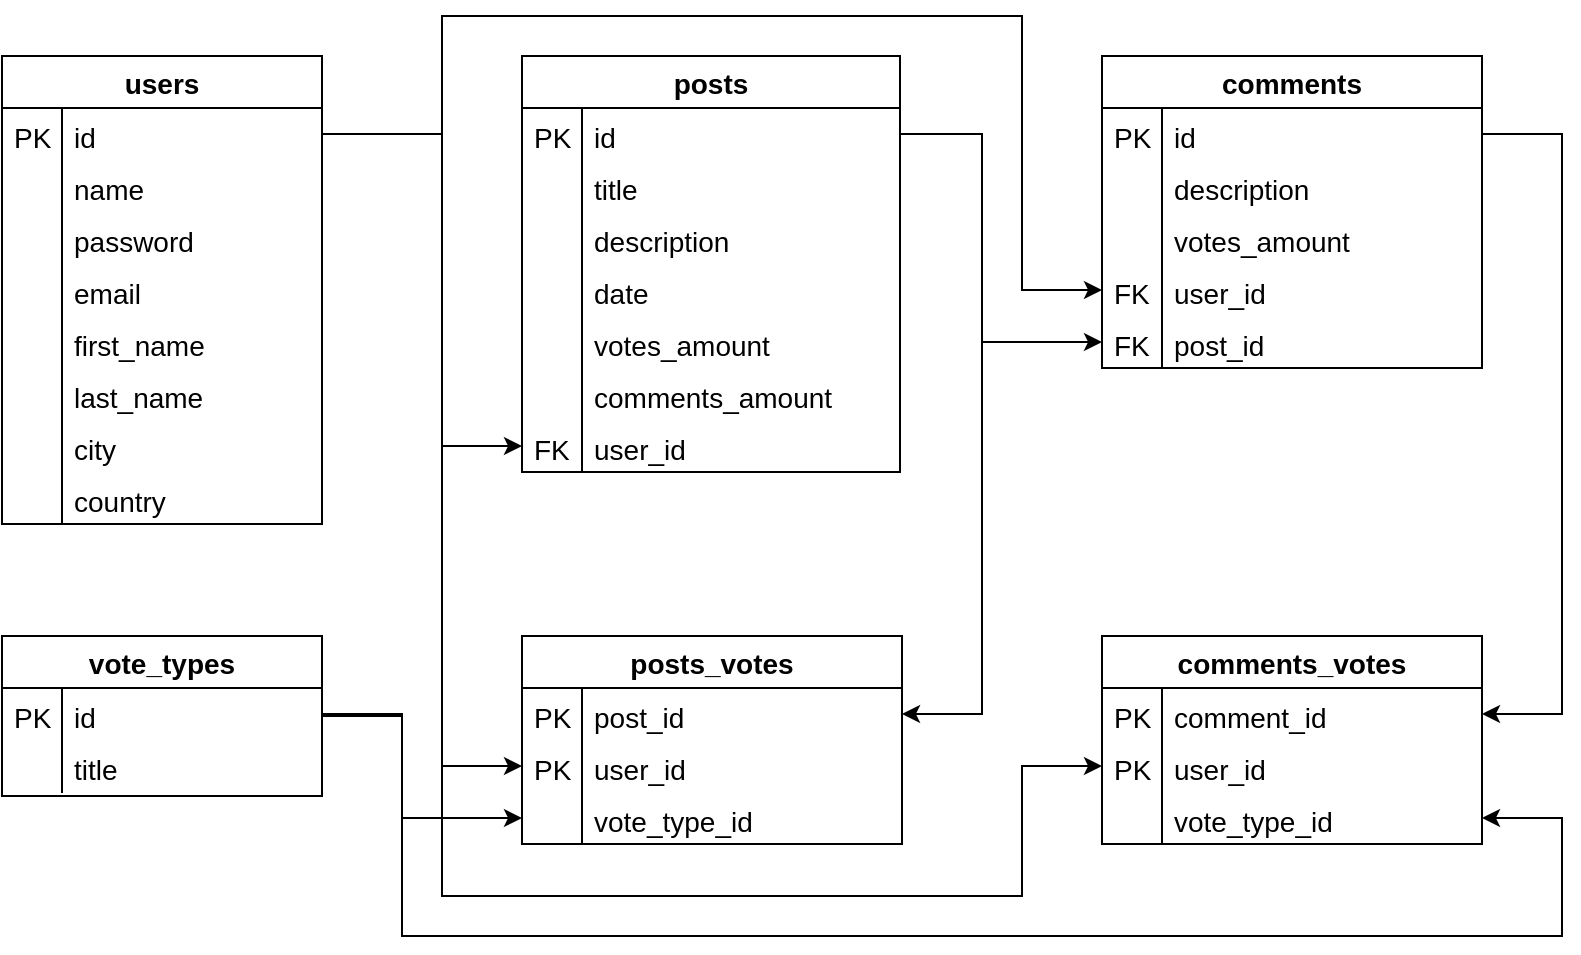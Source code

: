 <mxfile version="20.2.3" type="device"><diagram id="C5RBs43oDa-KdzZeNtuy" name="Page-1"><mxGraphModel dx="1250" dy="641" grid="1" gridSize="10" guides="1" tooltips="1" connect="1" arrows="1" fold="1" page="1" pageScale="1" pageWidth="860" pageHeight="480" math="0" shadow="0"><root><mxCell id="WIyWlLk6GJQsqaUBKTNV-0"/><mxCell id="WIyWlLk6GJQsqaUBKTNV-1" parent="WIyWlLk6GJQsqaUBKTNV-0"/><mxCell id="zkfFHV4jXpPFQw0GAbJ--64" value="comments" style="swimlane;fontStyle=1;childLayout=stackLayout;horizontal=1;startSize=26;horizontalStack=0;resizeParent=1;resizeLast=0;collapsible=1;marginBottom=0;rounded=0;shadow=0;strokeWidth=1;fontSize=14;" parent="WIyWlLk6GJQsqaUBKTNV-1" vertex="1"><mxGeometry x="590" y="30" width="190" height="156" as="geometry"><mxRectangle x="260" y="270" width="160" height="26" as="alternateBounds"/></mxGeometry></mxCell><mxCell id="i5Pq-Mn0WlC9TaJUhQNk-34" value="id" style="shape=partialRectangle;top=0;left=0;right=0;bottom=1;align=left;verticalAlign=top;fillColor=none;spacingLeft=34;spacingRight=4;overflow=hidden;rotatable=0;points=[[0,0.5],[1,0.5]];portConstraint=eastwest;dropTarget=0;fontSize=14;strokeColor=none;" parent="zkfFHV4jXpPFQw0GAbJ--64" vertex="1"><mxGeometry y="26" width="190" height="26" as="geometry"/></mxCell><mxCell id="i5Pq-Mn0WlC9TaJUhQNk-35" value="PK" style="shape=partialRectangle;top=0;left=0;bottom=0;fillColor=none;align=left;verticalAlign=top;spacingLeft=4;spacingRight=4;overflow=hidden;rotatable=0;points=[];portConstraint=eastwest;part=1;fontSize=14;" parent="i5Pq-Mn0WlC9TaJUhQNk-34" vertex="1" connectable="0"><mxGeometry width="30" height="26" as="geometry"/></mxCell><mxCell id="i5Pq-Mn0WlC9TaJUhQNk-36" value="description" style="shape=partialRectangle;top=0;left=0;right=0;bottom=0;align=left;verticalAlign=top;fillColor=none;spacingLeft=34;spacingRight=4;overflow=hidden;rotatable=0;points=[[0,0.5],[1,0.5]];portConstraint=eastwest;dropTarget=0;fontSize=14;" parent="zkfFHV4jXpPFQw0GAbJ--64" vertex="1"><mxGeometry y="52" width="190" height="26" as="geometry"/></mxCell><mxCell id="i5Pq-Mn0WlC9TaJUhQNk-37" value="" style="shape=partialRectangle;top=0;left=0;bottom=0;fillColor=none;align=left;verticalAlign=top;spacingLeft=4;spacingRight=4;overflow=hidden;rotatable=0;points=[];portConstraint=eastwest;part=1;fontSize=14;" parent="i5Pq-Mn0WlC9TaJUhQNk-36" vertex="1" connectable="0"><mxGeometry width="30" height="26" as="geometry"/></mxCell><mxCell id="kOYFf43PM55FGBkzcBGL-31" value="votes_amount" style="shape=partialRectangle;top=0;left=0;right=0;bottom=0;align=left;verticalAlign=top;fillColor=none;spacingLeft=34;spacingRight=4;overflow=hidden;rotatable=0;points=[[0,0.5],[1,0.5]];portConstraint=eastwest;dropTarget=0;fontSize=14;" parent="zkfFHV4jXpPFQw0GAbJ--64" vertex="1"><mxGeometry y="78" width="190" height="26" as="geometry"/></mxCell><mxCell id="kOYFf43PM55FGBkzcBGL-32" value="" style="shape=partialRectangle;top=0;left=0;bottom=0;fillColor=none;align=left;verticalAlign=top;spacingLeft=4;spacingRight=4;overflow=hidden;rotatable=0;points=[];portConstraint=eastwest;part=1;fontSize=14;" parent="kOYFf43PM55FGBkzcBGL-31" vertex="1" connectable="0"><mxGeometry width="30" height="26" as="geometry"/></mxCell><mxCell id="i5Pq-Mn0WlC9TaJUhQNk-75" value="user_id" style="shape=partialRectangle;top=0;left=0;right=0;bottom=0;align=left;verticalAlign=top;fillColor=none;spacingLeft=34;spacingRight=4;overflow=hidden;rotatable=0;points=[[0,0.5],[1,0.5]];portConstraint=eastwest;dropTarget=0;fontSize=14;" parent="zkfFHV4jXpPFQw0GAbJ--64" vertex="1"><mxGeometry y="104" width="190" height="26" as="geometry"/></mxCell><mxCell id="i5Pq-Mn0WlC9TaJUhQNk-76" value="FK" style="shape=partialRectangle;top=0;left=0;bottom=0;fillColor=none;align=left;verticalAlign=top;spacingLeft=4;spacingRight=4;overflow=hidden;rotatable=0;points=[];portConstraint=eastwest;part=1;fontSize=14;" parent="i5Pq-Mn0WlC9TaJUhQNk-75" vertex="1" connectable="0"><mxGeometry width="30" height="26" as="geometry"/></mxCell><mxCell id="VifQeP9F8hrt24YmJ5PB-6" value="post_id" style="shape=partialRectangle;top=0;left=0;right=0;bottom=0;align=left;verticalAlign=top;fillColor=none;spacingLeft=34;spacingRight=4;overflow=hidden;rotatable=0;points=[[0,0.5],[1,0.5]];portConstraint=eastwest;dropTarget=0;fontSize=14;" parent="zkfFHV4jXpPFQw0GAbJ--64" vertex="1"><mxGeometry y="130" width="190" height="26" as="geometry"/></mxCell><mxCell id="VifQeP9F8hrt24YmJ5PB-7" value="FK" style="shape=partialRectangle;top=0;left=0;bottom=0;fillColor=none;align=left;verticalAlign=top;spacingLeft=4;spacingRight=4;overflow=hidden;rotatable=0;points=[];portConstraint=eastwest;part=1;fontSize=14;" parent="VifQeP9F8hrt24YmJ5PB-6" vertex="1" connectable="0"><mxGeometry width="30" height="26" as="geometry"/></mxCell><mxCell id="i5Pq-Mn0WlC9TaJUhQNk-43" value="users" style="swimlane;fontStyle=1;childLayout=stackLayout;horizontal=1;startSize=26;horizontalStack=0;resizeParent=1;resizeLast=0;collapsible=1;marginBottom=0;rounded=0;shadow=0;strokeWidth=1;fontSize=14;" parent="WIyWlLk6GJQsqaUBKTNV-1" vertex="1"><mxGeometry x="40" y="30" width="160" height="234" as="geometry"><mxRectangle x="260" y="270" width="160" height="26" as="alternateBounds"/></mxGeometry></mxCell><mxCell id="i5Pq-Mn0WlC9TaJUhQNk-44" value="id" style="shape=partialRectangle;top=0;left=0;right=0;bottom=1;align=left;verticalAlign=top;fillColor=none;spacingLeft=34;spacingRight=4;overflow=hidden;rotatable=0;points=[[0,0.5],[1,0.5]];portConstraint=eastwest;dropTarget=0;fontSize=14;strokeColor=none;" parent="i5Pq-Mn0WlC9TaJUhQNk-43" vertex="1"><mxGeometry y="26" width="160" height="26" as="geometry"/></mxCell><mxCell id="i5Pq-Mn0WlC9TaJUhQNk-45" value="PK" style="shape=partialRectangle;top=0;left=0;bottom=0;fillColor=none;align=left;verticalAlign=top;spacingLeft=4;spacingRight=4;overflow=hidden;rotatable=0;points=[];portConstraint=eastwest;part=1;fontSize=14;" parent="i5Pq-Mn0WlC9TaJUhQNk-44" vertex="1" connectable="0"><mxGeometry width="30" height="26" as="geometry"/></mxCell><mxCell id="i5Pq-Mn0WlC9TaJUhQNk-71" value="name" style="shape=partialRectangle;top=0;left=0;right=0;bottom=0;align=left;verticalAlign=top;fillColor=none;spacingLeft=34;spacingRight=4;overflow=hidden;rotatable=0;points=[[0,0.5],[1,0.5]];portConstraint=eastwest;dropTarget=0;fontSize=14;" parent="i5Pq-Mn0WlC9TaJUhQNk-43" vertex="1"><mxGeometry y="52" width="160" height="26" as="geometry"/></mxCell><mxCell id="i5Pq-Mn0WlC9TaJUhQNk-72" value="" style="shape=partialRectangle;top=0;left=0;bottom=0;fillColor=none;align=left;verticalAlign=top;spacingLeft=4;spacingRight=4;overflow=hidden;rotatable=0;points=[];portConstraint=eastwest;part=1;fontSize=14;" parent="i5Pq-Mn0WlC9TaJUhQNk-71" vertex="1" connectable="0"><mxGeometry width="30" height="26" as="geometry"/></mxCell><mxCell id="i5Pq-Mn0WlC9TaJUhQNk-79" value="password" style="shape=partialRectangle;top=0;left=0;right=0;bottom=0;align=left;verticalAlign=top;fillColor=none;spacingLeft=34;spacingRight=4;overflow=hidden;rotatable=0;points=[[0,0.5],[1,0.5]];portConstraint=eastwest;dropTarget=0;fontSize=14;" parent="i5Pq-Mn0WlC9TaJUhQNk-43" vertex="1"><mxGeometry y="78" width="160" height="26" as="geometry"/></mxCell><mxCell id="i5Pq-Mn0WlC9TaJUhQNk-80" value="" style="shape=partialRectangle;top=0;left=0;bottom=0;fillColor=none;align=left;verticalAlign=top;spacingLeft=4;spacingRight=4;overflow=hidden;rotatable=0;points=[];portConstraint=eastwest;part=1;fontSize=14;" parent="i5Pq-Mn0WlC9TaJUhQNk-79" vertex="1" connectable="0"><mxGeometry width="30" height="26" as="geometry"/></mxCell><mxCell id="i5Pq-Mn0WlC9TaJUhQNk-81" value="email" style="shape=partialRectangle;top=0;left=0;right=0;bottom=0;align=left;verticalAlign=top;fillColor=none;spacingLeft=34;spacingRight=4;overflow=hidden;rotatable=0;points=[[0,0.5],[1,0.5]];portConstraint=eastwest;dropTarget=0;fontSize=14;" parent="i5Pq-Mn0WlC9TaJUhQNk-43" vertex="1"><mxGeometry y="104" width="160" height="26" as="geometry"/></mxCell><mxCell id="i5Pq-Mn0WlC9TaJUhQNk-82" value="" style="shape=partialRectangle;top=0;left=0;bottom=0;fillColor=none;align=left;verticalAlign=top;spacingLeft=4;spacingRight=4;overflow=hidden;rotatable=0;points=[];portConstraint=eastwest;part=1;fontSize=14;" parent="i5Pq-Mn0WlC9TaJUhQNk-81" vertex="1" connectable="0"><mxGeometry width="30" height="26" as="geometry"/></mxCell><mxCell id="i5Pq-Mn0WlC9TaJUhQNk-46" value="first_name" style="shape=partialRectangle;top=0;left=0;right=0;bottom=0;align=left;verticalAlign=top;fillColor=none;spacingLeft=34;spacingRight=4;overflow=hidden;rotatable=0;points=[[0,0.5],[1,0.5]];portConstraint=eastwest;dropTarget=0;fontSize=14;" parent="i5Pq-Mn0WlC9TaJUhQNk-43" vertex="1"><mxGeometry y="130" width="160" height="26" as="geometry"/></mxCell><mxCell id="i5Pq-Mn0WlC9TaJUhQNk-47" value="" style="shape=partialRectangle;top=0;left=0;bottom=0;fillColor=none;align=left;verticalAlign=top;spacingLeft=4;spacingRight=4;overflow=hidden;rotatable=0;points=[];portConstraint=eastwest;part=1;fontSize=14;" parent="i5Pq-Mn0WlC9TaJUhQNk-46" vertex="1" connectable="0"><mxGeometry width="30" height="26" as="geometry"/></mxCell><mxCell id="i5Pq-Mn0WlC9TaJUhQNk-65" value="last_name" style="shape=partialRectangle;top=0;left=0;right=0;bottom=0;align=left;verticalAlign=top;fillColor=none;spacingLeft=34;spacingRight=4;overflow=hidden;rotatable=0;points=[[0,0.5],[1,0.5]];portConstraint=eastwest;dropTarget=0;fontSize=14;" parent="i5Pq-Mn0WlC9TaJUhQNk-43" vertex="1"><mxGeometry y="156" width="160" height="26" as="geometry"/></mxCell><mxCell id="i5Pq-Mn0WlC9TaJUhQNk-66" value="" style="shape=partialRectangle;top=0;left=0;bottom=0;fillColor=none;align=left;verticalAlign=top;spacingLeft=4;spacingRight=4;overflow=hidden;rotatable=0;points=[];portConstraint=eastwest;part=1;fontSize=14;" parent="i5Pq-Mn0WlC9TaJUhQNk-65" vertex="1" connectable="0"><mxGeometry width="30" height="26" as="geometry"/></mxCell><mxCell id="i5Pq-Mn0WlC9TaJUhQNk-85" value="city" style="shape=partialRectangle;top=0;left=0;right=0;bottom=0;align=left;verticalAlign=top;fillColor=none;spacingLeft=34;spacingRight=4;overflow=hidden;rotatable=0;points=[[0,0.5],[1,0.5]];portConstraint=eastwest;dropTarget=0;fontSize=14;" parent="i5Pq-Mn0WlC9TaJUhQNk-43" vertex="1"><mxGeometry y="182" width="160" height="26" as="geometry"/></mxCell><mxCell id="i5Pq-Mn0WlC9TaJUhQNk-86" value="" style="shape=partialRectangle;top=0;left=0;bottom=0;fillColor=none;align=left;verticalAlign=top;spacingLeft=4;spacingRight=4;overflow=hidden;rotatable=0;points=[];portConstraint=eastwest;part=1;fontSize=14;" parent="i5Pq-Mn0WlC9TaJUhQNk-85" vertex="1" connectable="0"><mxGeometry width="30" height="26" as="geometry"/></mxCell><mxCell id="i5Pq-Mn0WlC9TaJUhQNk-83" value="country" style="shape=partialRectangle;top=0;left=0;right=0;bottom=0;align=left;verticalAlign=top;fillColor=none;spacingLeft=34;spacingRight=4;overflow=hidden;rotatable=0;points=[[0,0.5],[1,0.5]];portConstraint=eastwest;dropTarget=0;fontSize=14;" parent="i5Pq-Mn0WlC9TaJUhQNk-43" vertex="1"><mxGeometry y="208" width="160" height="26" as="geometry"/></mxCell><mxCell id="i5Pq-Mn0WlC9TaJUhQNk-84" value="" style="shape=partialRectangle;top=0;left=0;bottom=0;fillColor=none;align=left;verticalAlign=top;spacingLeft=4;spacingRight=4;overflow=hidden;rotatable=0;points=[];portConstraint=eastwest;part=1;fontSize=14;" parent="i5Pq-Mn0WlC9TaJUhQNk-83" vertex="1" connectable="0"><mxGeometry width="30" height="26" as="geometry"/></mxCell><mxCell id="i5Pq-Mn0WlC9TaJUhQNk-38" value="posts" style="swimlane;fontStyle=1;childLayout=stackLayout;horizontal=1;startSize=26;horizontalStack=0;resizeParent=1;resizeLast=0;collapsible=1;marginBottom=0;rounded=0;shadow=0;strokeWidth=1;fontSize=14;" parent="WIyWlLk6GJQsqaUBKTNV-1" vertex="1"><mxGeometry x="300" y="30" width="189" height="208" as="geometry"><mxRectangle x="260" y="270" width="160" height="26" as="alternateBounds"/></mxGeometry></mxCell><mxCell id="i5Pq-Mn0WlC9TaJUhQNk-39" value="id" style="shape=partialRectangle;top=0;left=0;right=0;bottom=1;align=left;verticalAlign=top;fillColor=none;spacingLeft=34;spacingRight=4;overflow=hidden;rotatable=0;points=[[0,0.5],[1,0.5]];portConstraint=eastwest;dropTarget=0;fontSize=14;strokeColor=none;" parent="i5Pq-Mn0WlC9TaJUhQNk-38" vertex="1"><mxGeometry y="26" width="189" height="26" as="geometry"/></mxCell><mxCell id="i5Pq-Mn0WlC9TaJUhQNk-40" value="PK" style="shape=partialRectangle;top=0;left=0;bottom=0;fillColor=none;align=left;verticalAlign=top;spacingLeft=4;spacingRight=4;overflow=hidden;rotatable=0;points=[];portConstraint=eastwest;part=1;fontSize=14;" parent="i5Pq-Mn0WlC9TaJUhQNk-39" vertex="1" connectable="0"><mxGeometry width="30" height="26" as="geometry"/></mxCell><mxCell id="i5Pq-Mn0WlC9TaJUhQNk-41" value="title" style="shape=partialRectangle;top=0;left=0;right=0;bottom=0;align=left;verticalAlign=top;fillColor=none;spacingLeft=34;spacingRight=4;overflow=hidden;rotatable=0;points=[[0,0.5],[1,0.5]];portConstraint=eastwest;dropTarget=0;fontSize=14;" parent="i5Pq-Mn0WlC9TaJUhQNk-38" vertex="1"><mxGeometry y="52" width="189" height="26" as="geometry"/></mxCell><mxCell id="i5Pq-Mn0WlC9TaJUhQNk-42" value="" style="shape=partialRectangle;top=0;left=0;bottom=0;fillColor=none;align=left;verticalAlign=top;spacingLeft=4;spacingRight=4;overflow=hidden;rotatable=0;points=[];portConstraint=eastwest;part=1;fontSize=14;" parent="i5Pq-Mn0WlC9TaJUhQNk-41" vertex="1" connectable="0"><mxGeometry width="30" height="26" as="geometry"/></mxCell><mxCell id="i5Pq-Mn0WlC9TaJUhQNk-162" value="description" style="shape=partialRectangle;top=0;left=0;right=0;bottom=0;align=left;verticalAlign=top;fillColor=none;spacingLeft=34;spacingRight=4;overflow=hidden;rotatable=0;points=[[0,0.5],[1,0.5]];portConstraint=eastwest;dropTarget=0;fontSize=14;" parent="i5Pq-Mn0WlC9TaJUhQNk-38" vertex="1"><mxGeometry y="78" width="189" height="26" as="geometry"/></mxCell><mxCell id="i5Pq-Mn0WlC9TaJUhQNk-163" value="" style="shape=partialRectangle;top=0;left=0;bottom=0;fillColor=none;align=left;verticalAlign=top;spacingLeft=4;spacingRight=4;overflow=hidden;rotatable=0;points=[];portConstraint=eastwest;part=1;fontSize=14;" parent="i5Pq-Mn0WlC9TaJUhQNk-162" vertex="1" connectable="0"><mxGeometry width="30" height="26" as="geometry"/></mxCell><mxCell id="kOYFf43PM55FGBkzcBGL-15" value="date" style="shape=partialRectangle;top=0;left=0;right=0;bottom=0;align=left;verticalAlign=top;fillColor=none;spacingLeft=34;spacingRight=4;overflow=hidden;rotatable=0;points=[[0,0.5],[1,0.5]];portConstraint=eastwest;dropTarget=0;fontSize=14;" parent="i5Pq-Mn0WlC9TaJUhQNk-38" vertex="1"><mxGeometry y="104" width="189" height="26" as="geometry"/></mxCell><mxCell id="kOYFf43PM55FGBkzcBGL-16" value="" style="shape=partialRectangle;top=0;left=0;bottom=0;fillColor=none;align=left;verticalAlign=top;spacingLeft=4;spacingRight=4;overflow=hidden;rotatable=0;points=[];portConstraint=eastwest;part=1;fontSize=14;" parent="kOYFf43PM55FGBkzcBGL-15" vertex="1" connectable="0"><mxGeometry width="30" height="26" as="geometry"/></mxCell><mxCell id="hJznqy97E5v16FH5svxD-0" value="votes_amount" style="shape=partialRectangle;top=0;left=0;right=0;bottom=0;align=left;verticalAlign=top;fillColor=none;spacingLeft=34;spacingRight=4;overflow=hidden;rotatable=0;points=[[0,0.5],[1,0.5]];portConstraint=eastwest;dropTarget=0;fontSize=14;" parent="i5Pq-Mn0WlC9TaJUhQNk-38" vertex="1"><mxGeometry y="130" width="189" height="26" as="geometry"/></mxCell><mxCell id="hJznqy97E5v16FH5svxD-1" value="" style="shape=partialRectangle;top=0;left=0;bottom=0;fillColor=none;align=left;verticalAlign=top;spacingLeft=4;spacingRight=4;overflow=hidden;rotatable=0;points=[];portConstraint=eastwest;part=1;fontSize=14;" parent="hJznqy97E5v16FH5svxD-0" vertex="1" connectable="0"><mxGeometry width="30" height="26" as="geometry"/></mxCell><mxCell id="u6EvW4JRzBkzP--WNez8-0" value="comments_amount" style="shape=partialRectangle;top=0;left=0;right=0;bottom=0;align=left;verticalAlign=top;fillColor=none;spacingLeft=34;spacingRight=4;overflow=hidden;rotatable=0;points=[[0,0.5],[1,0.5]];portConstraint=eastwest;dropTarget=0;fontSize=14;" parent="i5Pq-Mn0WlC9TaJUhQNk-38" vertex="1"><mxGeometry y="156" width="189" height="26" as="geometry"/></mxCell><mxCell id="u6EvW4JRzBkzP--WNez8-1" value="" style="shape=partialRectangle;top=0;left=0;bottom=0;fillColor=none;align=left;verticalAlign=top;spacingLeft=4;spacingRight=4;overflow=hidden;rotatable=0;points=[];portConstraint=eastwest;part=1;fontSize=14;" parent="u6EvW4JRzBkzP--WNez8-0" vertex="1" connectable="0"><mxGeometry width="30" height="26" as="geometry"/></mxCell><mxCell id="YYJoJiNoNQl0hgNcFsf2-1" value="user_id" style="shape=partialRectangle;top=0;left=0;right=0;bottom=0;align=left;verticalAlign=top;fillColor=none;spacingLeft=34;spacingRight=4;overflow=hidden;rotatable=0;points=[[0,0.5],[1,0.5]];portConstraint=eastwest;dropTarget=0;fontSize=14;" parent="i5Pq-Mn0WlC9TaJUhQNk-38" vertex="1"><mxGeometry y="182" width="189" height="26" as="geometry"/></mxCell><mxCell id="YYJoJiNoNQl0hgNcFsf2-2" value="FK" style="shape=partialRectangle;top=0;left=0;bottom=0;fillColor=none;align=left;verticalAlign=top;spacingLeft=4;spacingRight=4;overflow=hidden;rotatable=0;points=[];portConstraint=eastwest;part=1;fontSize=14;" parent="YYJoJiNoNQl0hgNcFsf2-1" vertex="1" connectable="0"><mxGeometry width="30" height="26" as="geometry"/></mxCell><mxCell id="zkfFHV4jXpPFQw0GAbJ--56" value="posts_votes" style="swimlane;fontStyle=1;childLayout=stackLayout;horizontal=1;startSize=26;horizontalStack=0;resizeParent=1;resizeLast=0;collapsible=1;marginBottom=0;rounded=0;shadow=0;strokeWidth=1;fontSize=14;" parent="WIyWlLk6GJQsqaUBKTNV-1" vertex="1"><mxGeometry x="300" y="320" width="190" height="104" as="geometry"><mxRectangle x="260" y="80" width="160" height="26" as="alternateBounds"/></mxGeometry></mxCell><mxCell id="i5Pq-Mn0WlC9TaJUhQNk-20" value="post_id" style="shape=partialRectangle;top=0;left=0;right=0;bottom=1;align=left;verticalAlign=top;fillColor=none;spacingLeft=34;spacingRight=4;overflow=hidden;rotatable=0;points=[[0,0.5],[1,0.5]];portConstraint=eastwest;dropTarget=0;fontSize=14;strokeColor=none;" parent="zkfFHV4jXpPFQw0GAbJ--56" vertex="1"><mxGeometry y="26" width="190" height="26" as="geometry"/></mxCell><mxCell id="i5Pq-Mn0WlC9TaJUhQNk-21" value="PK" style="shape=partialRectangle;top=0;left=0;bottom=0;fillColor=none;align=left;verticalAlign=top;spacingLeft=4;spacingRight=4;overflow=hidden;rotatable=0;points=[];portConstraint=eastwest;part=1;fontSize=14;" parent="i5Pq-Mn0WlC9TaJUhQNk-20" vertex="1" connectable="0"><mxGeometry width="30" height="26" as="geometry"/></mxCell><mxCell id="i5Pq-Mn0WlC9TaJUhQNk-125" value="user_id" style="shape=partialRectangle;top=0;left=0;right=0;bottom=0;align=left;verticalAlign=top;fillColor=none;spacingLeft=34;spacingRight=4;overflow=hidden;rotatable=0;points=[[0,0.5],[1,0.5]];portConstraint=eastwest;dropTarget=0;fontSize=14;" parent="zkfFHV4jXpPFQw0GAbJ--56" vertex="1"><mxGeometry y="52" width="190" height="26" as="geometry"/></mxCell><mxCell id="i5Pq-Mn0WlC9TaJUhQNk-126" value="PK" style="shape=partialRectangle;top=0;left=0;bottom=0;fillColor=none;align=left;verticalAlign=top;spacingLeft=4;spacingRight=4;overflow=hidden;rotatable=0;points=[];portConstraint=eastwest;part=1;fontSize=14;" parent="i5Pq-Mn0WlC9TaJUhQNk-125" vertex="1" connectable="0"><mxGeometry width="30" height="26" as="geometry"/></mxCell><mxCell id="kOYFf43PM55FGBkzcBGL-22" value="vote_type_id" style="shape=partialRectangle;top=0;left=0;right=0;bottom=0;align=left;verticalAlign=top;fillColor=none;spacingLeft=34;spacingRight=4;overflow=hidden;rotatable=0;points=[[0,0.5],[1,0.5]];portConstraint=eastwest;dropTarget=0;fontSize=14;" parent="zkfFHV4jXpPFQw0GAbJ--56" vertex="1"><mxGeometry y="78" width="190" height="26" as="geometry"/></mxCell><mxCell id="kOYFf43PM55FGBkzcBGL-23" value="" style="shape=partialRectangle;top=0;left=0;bottom=0;fillColor=none;align=left;verticalAlign=top;spacingLeft=4;spacingRight=4;overflow=hidden;rotatable=0;points=[];portConstraint=eastwest;part=1;fontSize=14;" parent="kOYFf43PM55FGBkzcBGL-22" vertex="1" connectable="0"><mxGeometry width="30" height="26" as="geometry"/></mxCell><mxCell id="kOYFf43PM55FGBkzcBGL-17" value="" style="edgeStyle=orthogonalEdgeStyle;rounded=0;orthogonalLoop=1;jettySize=auto;html=1;entryX=0;entryY=0.5;entryDx=0;entryDy=0;" parent="WIyWlLk6GJQsqaUBKTNV-1" source="i5Pq-Mn0WlC9TaJUhQNk-44" target="YYJoJiNoNQl0hgNcFsf2-1" edge="1"><mxGeometry relative="1" as="geometry"><Array as="points"><mxPoint x="260" y="69"/><mxPoint x="260" y="225"/></Array></mxGeometry></mxCell><mxCell id="kOYFf43PM55FGBkzcBGL-24" value="comments_votes" style="swimlane;fontStyle=1;childLayout=stackLayout;horizontal=1;startSize=26;horizontalStack=0;resizeParent=1;resizeLast=0;collapsible=1;marginBottom=0;rounded=0;shadow=0;strokeWidth=1;fontSize=14;" parent="WIyWlLk6GJQsqaUBKTNV-1" vertex="1"><mxGeometry x="590" y="320" width="190" height="104" as="geometry"><mxRectangle x="260" y="80" width="160" height="26" as="alternateBounds"/></mxGeometry></mxCell><mxCell id="kOYFf43PM55FGBkzcBGL-25" value="comment_id" style="shape=partialRectangle;top=0;left=0;right=0;bottom=1;align=left;verticalAlign=top;fillColor=none;spacingLeft=34;spacingRight=4;overflow=hidden;rotatable=0;points=[[0,0.5],[1,0.5]];portConstraint=eastwest;dropTarget=0;fontSize=14;strokeColor=none;" parent="kOYFf43PM55FGBkzcBGL-24" vertex="1"><mxGeometry y="26" width="190" height="26" as="geometry"/></mxCell><mxCell id="kOYFf43PM55FGBkzcBGL-26" value="PK" style="shape=partialRectangle;top=0;left=0;bottom=0;fillColor=none;align=left;verticalAlign=top;spacingLeft=4;spacingRight=4;overflow=hidden;rotatable=0;points=[];portConstraint=eastwest;part=1;fontSize=14;" parent="kOYFf43PM55FGBkzcBGL-25" vertex="1" connectable="0"><mxGeometry width="30" height="26" as="geometry"/></mxCell><mxCell id="kOYFf43PM55FGBkzcBGL-27" value="user_id" style="shape=partialRectangle;top=0;left=0;right=0;bottom=0;align=left;verticalAlign=top;fillColor=none;spacingLeft=34;spacingRight=4;overflow=hidden;rotatable=0;points=[[0,0.5],[1,0.5]];portConstraint=eastwest;dropTarget=0;fontSize=14;" parent="kOYFf43PM55FGBkzcBGL-24" vertex="1"><mxGeometry y="52" width="190" height="26" as="geometry"/></mxCell><mxCell id="kOYFf43PM55FGBkzcBGL-28" value="PK" style="shape=partialRectangle;top=0;left=0;bottom=0;fillColor=none;align=left;verticalAlign=top;spacingLeft=4;spacingRight=4;overflow=hidden;rotatable=0;points=[];portConstraint=eastwest;part=1;fontSize=14;" parent="kOYFf43PM55FGBkzcBGL-27" vertex="1" connectable="0"><mxGeometry width="30" height="26" as="geometry"/></mxCell><mxCell id="kOYFf43PM55FGBkzcBGL-29" value="vote_type_id" style="shape=partialRectangle;top=0;left=0;right=0;bottom=0;align=left;verticalAlign=top;fillColor=none;spacingLeft=34;spacingRight=4;overflow=hidden;rotatable=0;points=[[0,0.5],[1,0.5]];portConstraint=eastwest;dropTarget=0;fontSize=14;" parent="kOYFf43PM55FGBkzcBGL-24" vertex="1"><mxGeometry y="78" width="190" height="26" as="geometry"/></mxCell><mxCell id="kOYFf43PM55FGBkzcBGL-30" value="" style="shape=partialRectangle;top=0;left=0;bottom=0;fillColor=none;align=left;verticalAlign=top;spacingLeft=4;spacingRight=4;overflow=hidden;rotatable=0;points=[];portConstraint=eastwest;part=1;fontSize=14;" parent="kOYFf43PM55FGBkzcBGL-29" vertex="1" connectable="0"><mxGeometry width="30" height="26" as="geometry"/></mxCell><mxCell id="kOYFf43PM55FGBkzcBGL-34" value="" style="edgeStyle=orthogonalEdgeStyle;rounded=0;orthogonalLoop=1;jettySize=auto;html=1;entryX=0;entryY=0.5;entryDx=0;entryDy=0;" parent="WIyWlLk6GJQsqaUBKTNV-1" source="i5Pq-Mn0WlC9TaJUhQNk-39" target="VifQeP9F8hrt24YmJ5PB-6" edge="1"><mxGeometry relative="1" as="geometry"><Array as="points"><mxPoint x="530" y="69"/><mxPoint x="530" y="173"/></Array></mxGeometry></mxCell><mxCell id="kOYFf43PM55FGBkzcBGL-46" value="" style="edgeStyle=orthogonalEdgeStyle;rounded=0;orthogonalLoop=1;jettySize=auto;html=1;entryX=0;entryY=0.5;entryDx=0;entryDy=0;exitX=1;exitY=0.5;exitDx=0;exitDy=0;" parent="WIyWlLk6GJQsqaUBKTNV-1" source="i5Pq-Mn0WlC9TaJUhQNk-44" target="i5Pq-Mn0WlC9TaJUhQNk-75" edge="1"><mxGeometry relative="1" as="geometry"><mxPoint x="210" y="79" as="sourcePoint"/><mxPoint x="310" y="235" as="targetPoint"/><Array as="points"><mxPoint x="260" y="69"/><mxPoint x="260" y="10"/><mxPoint x="550" y="10"/><mxPoint x="550" y="147"/></Array></mxGeometry></mxCell><mxCell id="kOYFf43PM55FGBkzcBGL-47" value="" style="edgeStyle=orthogonalEdgeStyle;rounded=0;orthogonalLoop=1;jettySize=auto;html=1;entryX=0;entryY=0.5;entryDx=0;entryDy=0;exitX=1;exitY=0.5;exitDx=0;exitDy=0;" parent="WIyWlLk6GJQsqaUBKTNV-1" source="i5Pq-Mn0WlC9TaJUhQNk-44" target="i5Pq-Mn0WlC9TaJUhQNk-125" edge="1"><mxGeometry relative="1" as="geometry"><mxPoint x="210" y="79" as="sourcePoint"/><mxPoint x="310" y="235" as="targetPoint"/><Array as="points"><mxPoint x="260" y="69"/><mxPoint x="260" y="385"/></Array></mxGeometry></mxCell><mxCell id="kOYFf43PM55FGBkzcBGL-48" value="" style="edgeStyle=orthogonalEdgeStyle;rounded=0;orthogonalLoop=1;jettySize=auto;html=1;entryX=1;entryY=0.5;entryDx=0;entryDy=0;exitX=1;exitY=0.5;exitDx=0;exitDy=0;" parent="WIyWlLk6GJQsqaUBKTNV-1" source="i5Pq-Mn0WlC9TaJUhQNk-39" target="i5Pq-Mn0WlC9TaJUhQNk-20" edge="1"><mxGeometry relative="1" as="geometry"><mxPoint x="510" y="110" as="sourcePoint"/><mxPoint x="600" y="183" as="targetPoint"/><Array as="points"><mxPoint x="530" y="69"/><mxPoint x="530" y="359"/></Array></mxGeometry></mxCell><mxCell id="kOYFf43PM55FGBkzcBGL-49" value="" style="edgeStyle=orthogonalEdgeStyle;rounded=0;orthogonalLoop=1;jettySize=auto;html=1;entryX=0;entryY=0.5;entryDx=0;entryDy=0;exitX=1;exitY=0.5;exitDx=0;exitDy=0;" parent="WIyWlLk6GJQsqaUBKTNV-1" source="i5Pq-Mn0WlC9TaJUhQNk-44" target="kOYFf43PM55FGBkzcBGL-27" edge="1"><mxGeometry relative="1" as="geometry"><mxPoint x="210" y="79" as="sourcePoint"/><mxPoint x="310" y="395.0" as="targetPoint"/><Array as="points"><mxPoint x="260" y="69"/><mxPoint x="260" y="450"/><mxPoint x="550" y="450"/><mxPoint x="550" y="385"/></Array></mxGeometry></mxCell><mxCell id="kOYFf43PM55FGBkzcBGL-54" value="" style="edgeStyle=orthogonalEdgeStyle;rounded=0;orthogonalLoop=1;jettySize=auto;html=1;entryX=1;entryY=0.5;entryDx=0;entryDy=0;" parent="WIyWlLk6GJQsqaUBKTNV-1" source="i5Pq-Mn0WlC9TaJUhQNk-34" target="kOYFf43PM55FGBkzcBGL-25" edge="1"><mxGeometry relative="1" as="geometry"><mxPoint x="800" y="360" as="targetPoint"/><Array as="points"><mxPoint x="820" y="69"/><mxPoint x="820" y="359"/></Array></mxGeometry></mxCell><mxCell id="jaGKKHMPuFaNLhYfOxgU-9" value="" style="edgeStyle=orthogonalEdgeStyle;rounded=0;orthogonalLoop=1;jettySize=auto;html=1;" edge="1" parent="WIyWlLk6GJQsqaUBKTNV-1" source="jaGKKHMPuFaNLhYfOxgU-0" target="kOYFf43PM55FGBkzcBGL-22"><mxGeometry relative="1" as="geometry"><Array as="points"><mxPoint x="240" y="360"/><mxPoint x="240" y="411"/></Array></mxGeometry></mxCell><mxCell id="jaGKKHMPuFaNLhYfOxgU-15" value="" style="edgeStyle=orthogonalEdgeStyle;rounded=0;orthogonalLoop=1;jettySize=auto;html=1;entryX=1;entryY=0.5;entryDx=0;entryDy=0;exitX=1;exitY=0.5;exitDx=0;exitDy=0;" edge="1" parent="WIyWlLk6GJQsqaUBKTNV-1" source="jaGKKHMPuFaNLhYfOxgU-1" target="kOYFf43PM55FGBkzcBGL-29"><mxGeometry relative="1" as="geometry"><mxPoint x="-40.0" y="360" as="targetPoint"/><Array as="points"><mxPoint x="240" y="359"/><mxPoint x="240" y="470"/><mxPoint x="820" y="470"/><mxPoint x="820" y="411"/></Array></mxGeometry></mxCell><mxCell id="jaGKKHMPuFaNLhYfOxgU-0" value="vote_types" style="swimlane;fontStyle=1;childLayout=stackLayout;horizontal=1;startSize=26;horizontalStack=0;resizeParent=1;resizeLast=0;collapsible=1;marginBottom=0;rounded=0;shadow=0;strokeWidth=1;fontSize=14;" vertex="1" parent="WIyWlLk6GJQsqaUBKTNV-1"><mxGeometry x="40" y="320" width="160" height="80" as="geometry"><mxRectangle x="260" y="80" width="160" height="26" as="alternateBounds"/></mxGeometry></mxCell><mxCell id="jaGKKHMPuFaNLhYfOxgU-1" value="id" style="shape=partialRectangle;top=0;left=0;right=0;bottom=1;align=left;verticalAlign=top;fillColor=none;spacingLeft=34;spacingRight=4;overflow=hidden;rotatable=0;points=[[0,0.5],[1,0.5]];portConstraint=eastwest;dropTarget=0;fontSize=14;strokeColor=none;" vertex="1" parent="jaGKKHMPuFaNLhYfOxgU-0"><mxGeometry y="26" width="160" height="26" as="geometry"/></mxCell><mxCell id="jaGKKHMPuFaNLhYfOxgU-2" value="PK" style="shape=partialRectangle;top=0;left=0;bottom=0;fillColor=none;align=left;verticalAlign=top;spacingLeft=4;spacingRight=4;overflow=hidden;rotatable=0;points=[];portConstraint=eastwest;part=1;fontSize=14;" vertex="1" connectable="0" parent="jaGKKHMPuFaNLhYfOxgU-1"><mxGeometry width="30" height="26" as="geometry"/></mxCell><mxCell id="jaGKKHMPuFaNLhYfOxgU-5" value="title" style="shape=partialRectangle;top=0;left=0;right=0;bottom=0;align=left;verticalAlign=top;fillColor=none;spacingLeft=34;spacingRight=4;overflow=hidden;rotatable=0;points=[[0,0.5],[1,0.5]];portConstraint=eastwest;dropTarget=0;fontSize=14;" vertex="1" parent="jaGKKHMPuFaNLhYfOxgU-0"><mxGeometry y="52" width="160" height="26" as="geometry"/></mxCell><mxCell id="jaGKKHMPuFaNLhYfOxgU-6" value="" style="shape=partialRectangle;top=0;left=0;bottom=0;fillColor=none;align=left;verticalAlign=top;spacingLeft=4;spacingRight=4;overflow=hidden;rotatable=0;points=[];portConstraint=eastwest;part=1;fontSize=14;" vertex="1" connectable="0" parent="jaGKKHMPuFaNLhYfOxgU-5"><mxGeometry width="30" height="26" as="geometry"/></mxCell></root></mxGraphModel></diagram></mxfile>